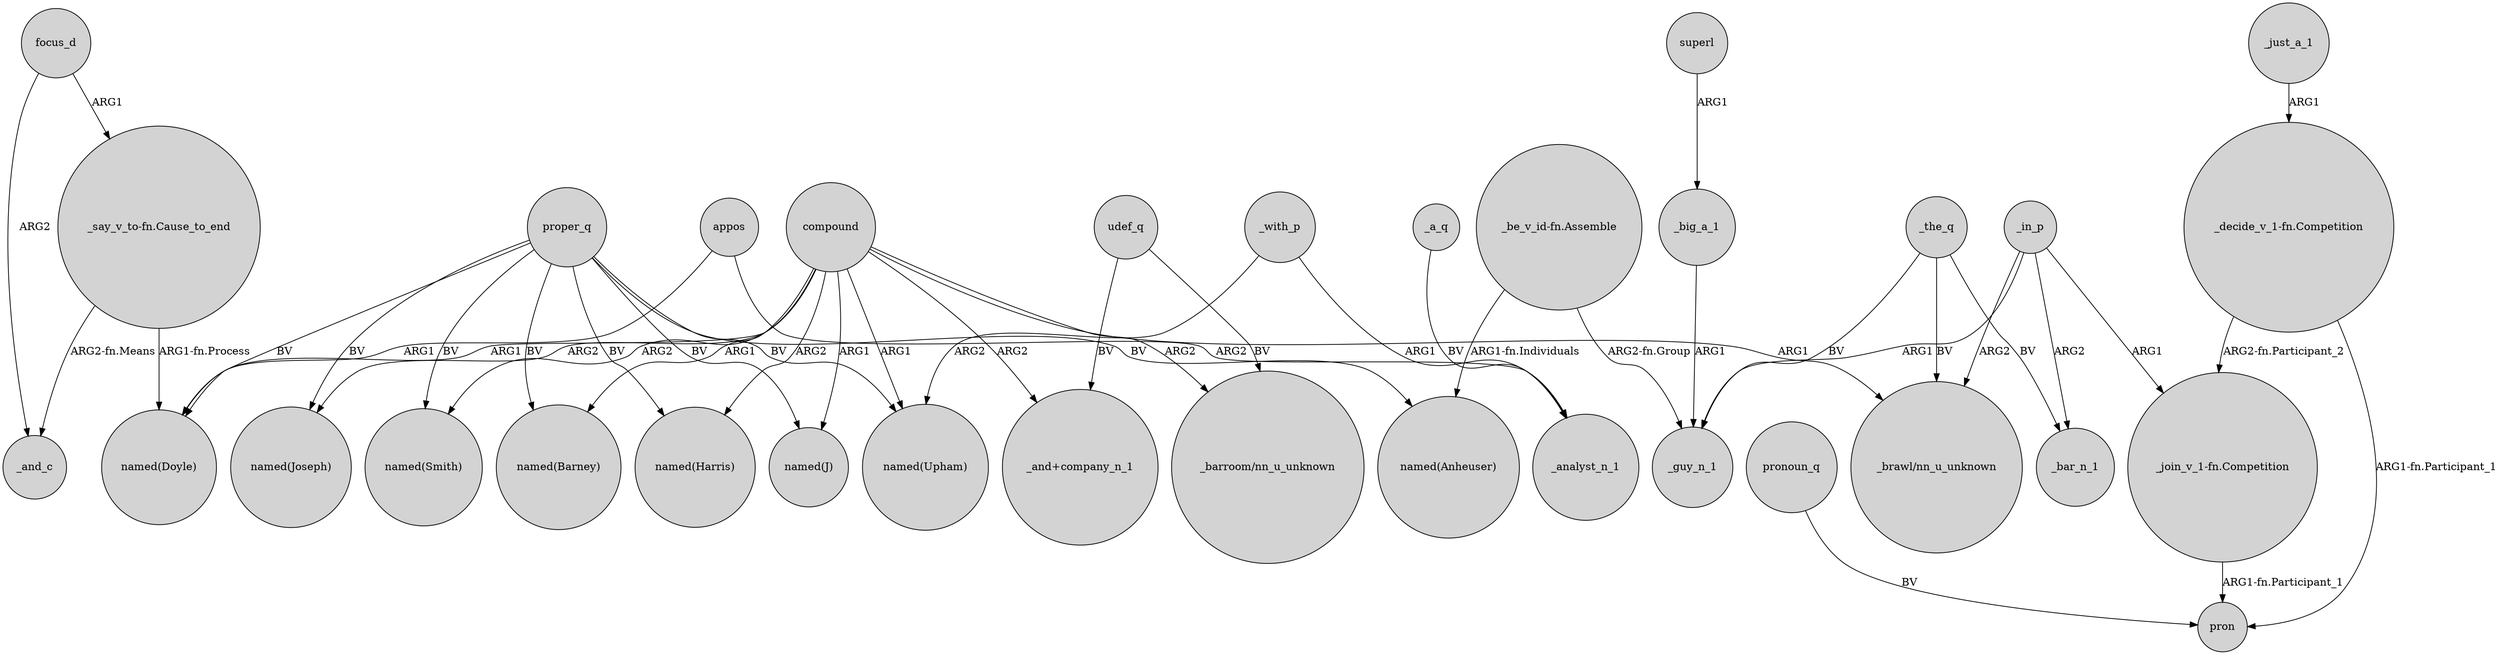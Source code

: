 digraph {
	node [shape=circle style=filled]
	appos -> "named(Doyle)" [label=ARG1]
	_in_p -> _bar_n_1 [label=ARG2]
	compound -> "named(Barney)" [label=ARG1]
	_in_p -> "_brawl/nn_u_unknown" [label=ARG2]
	"_say_v_to-fn.Cause_to_end" -> _and_c [label="ARG2-fn.Means"]
	compound -> "named(Joseph)" [label=ARG2]
	proper_q -> "named(Smith)" [label=BV]
	compound -> "named(Harris)" [label=ARG2]
	compound -> "_and+company_n_1" [label=ARG2]
	"_be_v_id-fn.Assemble" -> _guy_n_1 [label="ARG2-fn.Group"]
	proper_q -> "named(Barney)" [label=BV]
	focus_d -> "_say_v_to-fn.Cause_to_end" [label=ARG1]
	compound -> "named(J)" [label=ARG1]
	"_say_v_to-fn.Cause_to_end" -> "named(Doyle)" [label="ARG1-fn.Process"]
	"_join_v_1-fn.Competition" -> pron [label="ARG1-fn.Participant_1"]
	_with_p -> _analyst_n_1 [label=ARG1]
	compound -> "_barroom/nn_u_unknown" [label=ARG2]
	proper_q -> "named(Joseph)" [label=BV]
	compound -> "_brawl/nn_u_unknown" [label=ARG1]
	compound -> "named(Upham)" [label=ARG1]
	proper_q -> "named(Anheuser)" [label=BV]
	_the_q -> _bar_n_1 [label=BV]
	_a_q -> _analyst_n_1 [label=BV]
	pronoun_q -> pron [label=BV]
	"_decide_v_1-fn.Competition" -> "_join_v_1-fn.Competition" [label="ARG2-fn.Participant_2"]
	_just_a_1 -> "_decide_v_1-fn.Competition" [label=ARG1]
	superl -> _big_a_1 [label=ARG1]
	appos -> _analyst_n_1 [label=ARG2]
	compound -> "named(Doyle)" [label=ARG1]
	_with_p -> "named(Upham)" [label=ARG2]
	"_decide_v_1-fn.Competition" -> pron [label="ARG1-fn.Participant_1"]
	compound -> "named(Smith)" [label=ARG2]
	proper_q -> "named(Harris)" [label=BV]
	proper_q -> "named(Doyle)" [label=BV]
	proper_q -> "named(Upham)" [label=BV]
	"_be_v_id-fn.Assemble" -> "named(Anheuser)" [label="ARG1-fn.Individuals"]
	_big_a_1 -> _guy_n_1 [label=ARG1]
	udef_q -> "_barroom/nn_u_unknown" [label=BV]
	udef_q -> "_and+company_n_1" [label=BV]
	_in_p -> _guy_n_1 [label=ARG1]
	proper_q -> "named(J)" [label=BV]
	_the_q -> _guy_n_1 [label=BV]
	_the_q -> "_brawl/nn_u_unknown" [label=BV]
	_in_p -> "_join_v_1-fn.Competition" [label=ARG1]
	focus_d -> _and_c [label=ARG2]
}
